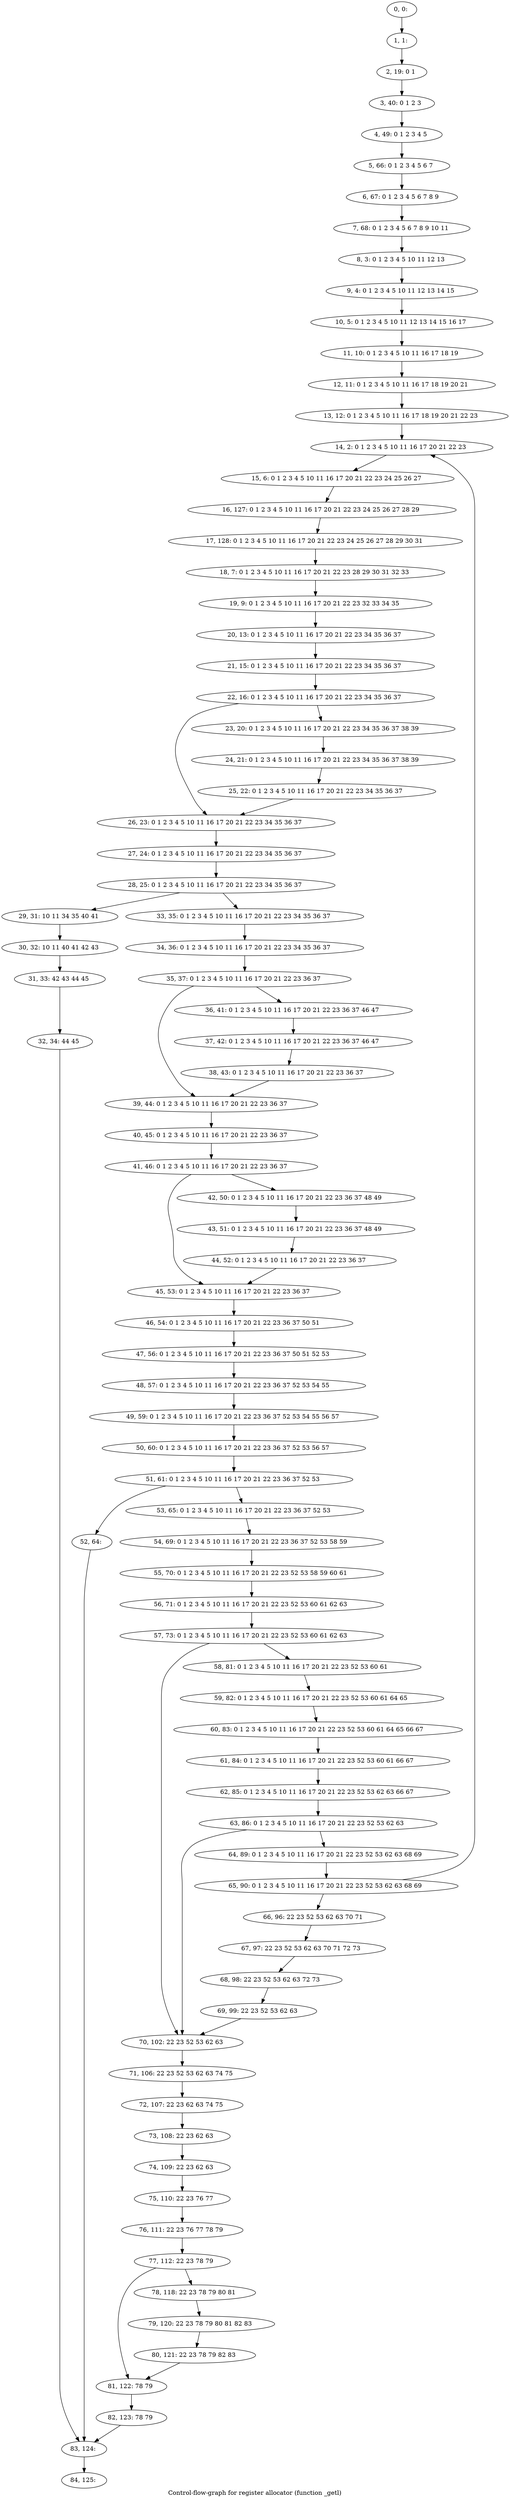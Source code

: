 digraph G {
graph [label="Control-flow-graph for register allocator (function _getl)"]
0[label="0, 0: "];
1[label="1, 1: "];
2[label="2, 19: 0 1 "];
3[label="3, 40: 0 1 2 3 "];
4[label="4, 49: 0 1 2 3 4 5 "];
5[label="5, 66: 0 1 2 3 4 5 6 7 "];
6[label="6, 67: 0 1 2 3 4 5 6 7 8 9 "];
7[label="7, 68: 0 1 2 3 4 5 6 7 8 9 10 11 "];
8[label="8, 3: 0 1 2 3 4 5 10 11 12 13 "];
9[label="9, 4: 0 1 2 3 4 5 10 11 12 13 14 15 "];
10[label="10, 5: 0 1 2 3 4 5 10 11 12 13 14 15 16 17 "];
11[label="11, 10: 0 1 2 3 4 5 10 11 16 17 18 19 "];
12[label="12, 11: 0 1 2 3 4 5 10 11 16 17 18 19 20 21 "];
13[label="13, 12: 0 1 2 3 4 5 10 11 16 17 18 19 20 21 22 23 "];
14[label="14, 2: 0 1 2 3 4 5 10 11 16 17 20 21 22 23 "];
15[label="15, 6: 0 1 2 3 4 5 10 11 16 17 20 21 22 23 24 25 26 27 "];
16[label="16, 127: 0 1 2 3 4 5 10 11 16 17 20 21 22 23 24 25 26 27 28 29 "];
17[label="17, 128: 0 1 2 3 4 5 10 11 16 17 20 21 22 23 24 25 26 27 28 29 30 31 "];
18[label="18, 7: 0 1 2 3 4 5 10 11 16 17 20 21 22 23 28 29 30 31 32 33 "];
19[label="19, 9: 0 1 2 3 4 5 10 11 16 17 20 21 22 23 32 33 34 35 "];
20[label="20, 13: 0 1 2 3 4 5 10 11 16 17 20 21 22 23 34 35 36 37 "];
21[label="21, 15: 0 1 2 3 4 5 10 11 16 17 20 21 22 23 34 35 36 37 "];
22[label="22, 16: 0 1 2 3 4 5 10 11 16 17 20 21 22 23 34 35 36 37 "];
23[label="23, 20: 0 1 2 3 4 5 10 11 16 17 20 21 22 23 34 35 36 37 38 39 "];
24[label="24, 21: 0 1 2 3 4 5 10 11 16 17 20 21 22 23 34 35 36 37 38 39 "];
25[label="25, 22: 0 1 2 3 4 5 10 11 16 17 20 21 22 23 34 35 36 37 "];
26[label="26, 23: 0 1 2 3 4 5 10 11 16 17 20 21 22 23 34 35 36 37 "];
27[label="27, 24: 0 1 2 3 4 5 10 11 16 17 20 21 22 23 34 35 36 37 "];
28[label="28, 25: 0 1 2 3 4 5 10 11 16 17 20 21 22 23 34 35 36 37 "];
29[label="29, 31: 10 11 34 35 40 41 "];
30[label="30, 32: 10 11 40 41 42 43 "];
31[label="31, 33: 42 43 44 45 "];
32[label="32, 34: 44 45 "];
33[label="33, 35: 0 1 2 3 4 5 10 11 16 17 20 21 22 23 34 35 36 37 "];
34[label="34, 36: 0 1 2 3 4 5 10 11 16 17 20 21 22 23 34 35 36 37 "];
35[label="35, 37: 0 1 2 3 4 5 10 11 16 17 20 21 22 23 36 37 "];
36[label="36, 41: 0 1 2 3 4 5 10 11 16 17 20 21 22 23 36 37 46 47 "];
37[label="37, 42: 0 1 2 3 4 5 10 11 16 17 20 21 22 23 36 37 46 47 "];
38[label="38, 43: 0 1 2 3 4 5 10 11 16 17 20 21 22 23 36 37 "];
39[label="39, 44: 0 1 2 3 4 5 10 11 16 17 20 21 22 23 36 37 "];
40[label="40, 45: 0 1 2 3 4 5 10 11 16 17 20 21 22 23 36 37 "];
41[label="41, 46: 0 1 2 3 4 5 10 11 16 17 20 21 22 23 36 37 "];
42[label="42, 50: 0 1 2 3 4 5 10 11 16 17 20 21 22 23 36 37 48 49 "];
43[label="43, 51: 0 1 2 3 4 5 10 11 16 17 20 21 22 23 36 37 48 49 "];
44[label="44, 52: 0 1 2 3 4 5 10 11 16 17 20 21 22 23 36 37 "];
45[label="45, 53: 0 1 2 3 4 5 10 11 16 17 20 21 22 23 36 37 "];
46[label="46, 54: 0 1 2 3 4 5 10 11 16 17 20 21 22 23 36 37 50 51 "];
47[label="47, 56: 0 1 2 3 4 5 10 11 16 17 20 21 22 23 36 37 50 51 52 53 "];
48[label="48, 57: 0 1 2 3 4 5 10 11 16 17 20 21 22 23 36 37 52 53 54 55 "];
49[label="49, 59: 0 1 2 3 4 5 10 11 16 17 20 21 22 23 36 37 52 53 54 55 56 57 "];
50[label="50, 60: 0 1 2 3 4 5 10 11 16 17 20 21 22 23 36 37 52 53 56 57 "];
51[label="51, 61: 0 1 2 3 4 5 10 11 16 17 20 21 22 23 36 37 52 53 "];
52[label="52, 64: "];
53[label="53, 65: 0 1 2 3 4 5 10 11 16 17 20 21 22 23 36 37 52 53 "];
54[label="54, 69: 0 1 2 3 4 5 10 11 16 17 20 21 22 23 36 37 52 53 58 59 "];
55[label="55, 70: 0 1 2 3 4 5 10 11 16 17 20 21 22 23 52 53 58 59 60 61 "];
56[label="56, 71: 0 1 2 3 4 5 10 11 16 17 20 21 22 23 52 53 60 61 62 63 "];
57[label="57, 73: 0 1 2 3 4 5 10 11 16 17 20 21 22 23 52 53 60 61 62 63 "];
58[label="58, 81: 0 1 2 3 4 5 10 11 16 17 20 21 22 23 52 53 60 61 "];
59[label="59, 82: 0 1 2 3 4 5 10 11 16 17 20 21 22 23 52 53 60 61 64 65 "];
60[label="60, 83: 0 1 2 3 4 5 10 11 16 17 20 21 22 23 52 53 60 61 64 65 66 67 "];
61[label="61, 84: 0 1 2 3 4 5 10 11 16 17 20 21 22 23 52 53 60 61 66 67 "];
62[label="62, 85: 0 1 2 3 4 5 10 11 16 17 20 21 22 23 52 53 62 63 66 67 "];
63[label="63, 86: 0 1 2 3 4 5 10 11 16 17 20 21 22 23 52 53 62 63 "];
64[label="64, 89: 0 1 2 3 4 5 10 11 16 17 20 21 22 23 52 53 62 63 68 69 "];
65[label="65, 90: 0 1 2 3 4 5 10 11 16 17 20 21 22 23 52 53 62 63 68 69 "];
66[label="66, 96: 22 23 52 53 62 63 70 71 "];
67[label="67, 97: 22 23 52 53 62 63 70 71 72 73 "];
68[label="68, 98: 22 23 52 53 62 63 72 73 "];
69[label="69, 99: 22 23 52 53 62 63 "];
70[label="70, 102: 22 23 52 53 62 63 "];
71[label="71, 106: 22 23 52 53 62 63 74 75 "];
72[label="72, 107: 22 23 62 63 74 75 "];
73[label="73, 108: 22 23 62 63 "];
74[label="74, 109: 22 23 62 63 "];
75[label="75, 110: 22 23 76 77 "];
76[label="76, 111: 22 23 76 77 78 79 "];
77[label="77, 112: 22 23 78 79 "];
78[label="78, 118: 22 23 78 79 80 81 "];
79[label="79, 120: 22 23 78 79 80 81 82 83 "];
80[label="80, 121: 22 23 78 79 82 83 "];
81[label="81, 122: 78 79 "];
82[label="82, 123: 78 79 "];
83[label="83, 124: "];
84[label="84, 125: "];
0->1 ;
1->2 ;
2->3 ;
3->4 ;
4->5 ;
5->6 ;
6->7 ;
7->8 ;
8->9 ;
9->10 ;
10->11 ;
11->12 ;
12->13 ;
13->14 ;
14->15 ;
15->16 ;
16->17 ;
17->18 ;
18->19 ;
19->20 ;
20->21 ;
21->22 ;
22->23 ;
22->26 ;
23->24 ;
24->25 ;
25->26 ;
26->27 ;
27->28 ;
28->29 ;
28->33 ;
29->30 ;
30->31 ;
31->32 ;
32->83 ;
33->34 ;
34->35 ;
35->36 ;
35->39 ;
36->37 ;
37->38 ;
38->39 ;
39->40 ;
40->41 ;
41->42 ;
41->45 ;
42->43 ;
43->44 ;
44->45 ;
45->46 ;
46->47 ;
47->48 ;
48->49 ;
49->50 ;
50->51 ;
51->52 ;
51->53 ;
52->83 ;
53->54 ;
54->55 ;
55->56 ;
56->57 ;
57->58 ;
57->70 ;
58->59 ;
59->60 ;
60->61 ;
61->62 ;
62->63 ;
63->64 ;
63->70 ;
64->65 ;
65->66 ;
65->14 ;
66->67 ;
67->68 ;
68->69 ;
69->70 ;
70->71 ;
71->72 ;
72->73 ;
73->74 ;
74->75 ;
75->76 ;
76->77 ;
77->78 ;
77->81 ;
78->79 ;
79->80 ;
80->81 ;
81->82 ;
82->83 ;
83->84 ;
}
